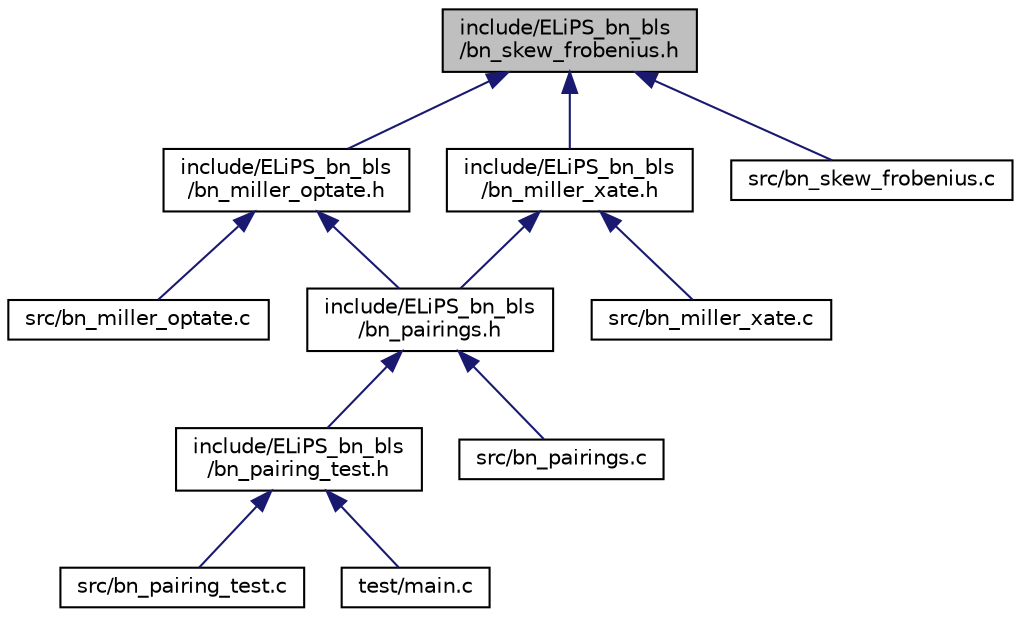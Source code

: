 digraph "include/ELiPS_bn_bls/bn_skew_frobenius.h"
{
  edge [fontname="Helvetica",fontsize="10",labelfontname="Helvetica",labelfontsize="10"];
  node [fontname="Helvetica",fontsize="10",shape=record];
  Node21 [label="include/ELiPS_bn_bls\l/bn_skew_frobenius.h",height=0.2,width=0.4,color="black", fillcolor="grey75", style="filled", fontcolor="black"];
  Node21 -> Node22 [dir="back",color="midnightblue",fontsize="10",style="solid",fontname="Helvetica"];
  Node22 [label="include/ELiPS_bn_bls\l/bn_miller_optate.h",height=0.2,width=0.4,color="black", fillcolor="white", style="filled",URL="$bn__miller__optate_8h.html"];
  Node22 -> Node23 [dir="back",color="midnightblue",fontsize="10",style="solid",fontname="Helvetica"];
  Node23 [label="include/ELiPS_bn_bls\l/bn_pairings.h",height=0.2,width=0.4,color="black", fillcolor="white", style="filled",URL="$bn__pairings_8h.html"];
  Node23 -> Node24 [dir="back",color="midnightblue",fontsize="10",style="solid",fontname="Helvetica"];
  Node24 [label="include/ELiPS_bn_bls\l/bn_pairing_test.h",height=0.2,width=0.4,color="black", fillcolor="white", style="filled",URL="$bn__pairing__test_8h.html"];
  Node24 -> Node25 [dir="back",color="midnightblue",fontsize="10",style="solid",fontname="Helvetica"];
  Node25 [label="src/bn_pairing_test.c",height=0.2,width=0.4,color="black", fillcolor="white", style="filled",URL="$bn__pairing__test_8c.html"];
  Node24 -> Node26 [dir="back",color="midnightblue",fontsize="10",style="solid",fontname="Helvetica"];
  Node26 [label="test/main.c",height=0.2,width=0.4,color="black", fillcolor="white", style="filled",URL="$main_8c.html"];
  Node23 -> Node27 [dir="back",color="midnightblue",fontsize="10",style="solid",fontname="Helvetica"];
  Node27 [label="src/bn_pairings.c",height=0.2,width=0.4,color="black", fillcolor="white", style="filled",URL="$bn__pairings_8c.html"];
  Node22 -> Node28 [dir="back",color="midnightblue",fontsize="10",style="solid",fontname="Helvetica"];
  Node28 [label="src/bn_miller_optate.c",height=0.2,width=0.4,color="black", fillcolor="white", style="filled",URL="$bn__miller__optate_8c.html"];
  Node21 -> Node29 [dir="back",color="midnightblue",fontsize="10",style="solid",fontname="Helvetica"];
  Node29 [label="include/ELiPS_bn_bls\l/bn_miller_xate.h",height=0.2,width=0.4,color="black", fillcolor="white", style="filled",URL="$bn__miller__xate_8h.html"];
  Node29 -> Node23 [dir="back",color="midnightblue",fontsize="10",style="solid",fontname="Helvetica"];
  Node29 -> Node30 [dir="back",color="midnightblue",fontsize="10",style="solid",fontname="Helvetica"];
  Node30 [label="src/bn_miller_xate.c",height=0.2,width=0.4,color="black", fillcolor="white", style="filled",URL="$bn__miller__xate_8c.html"];
  Node21 -> Node31 [dir="back",color="midnightblue",fontsize="10",style="solid",fontname="Helvetica"];
  Node31 [label="src/bn_skew_frobenius.c",height=0.2,width=0.4,color="black", fillcolor="white", style="filled",URL="$bn__skew__frobenius_8c.html"];
}
